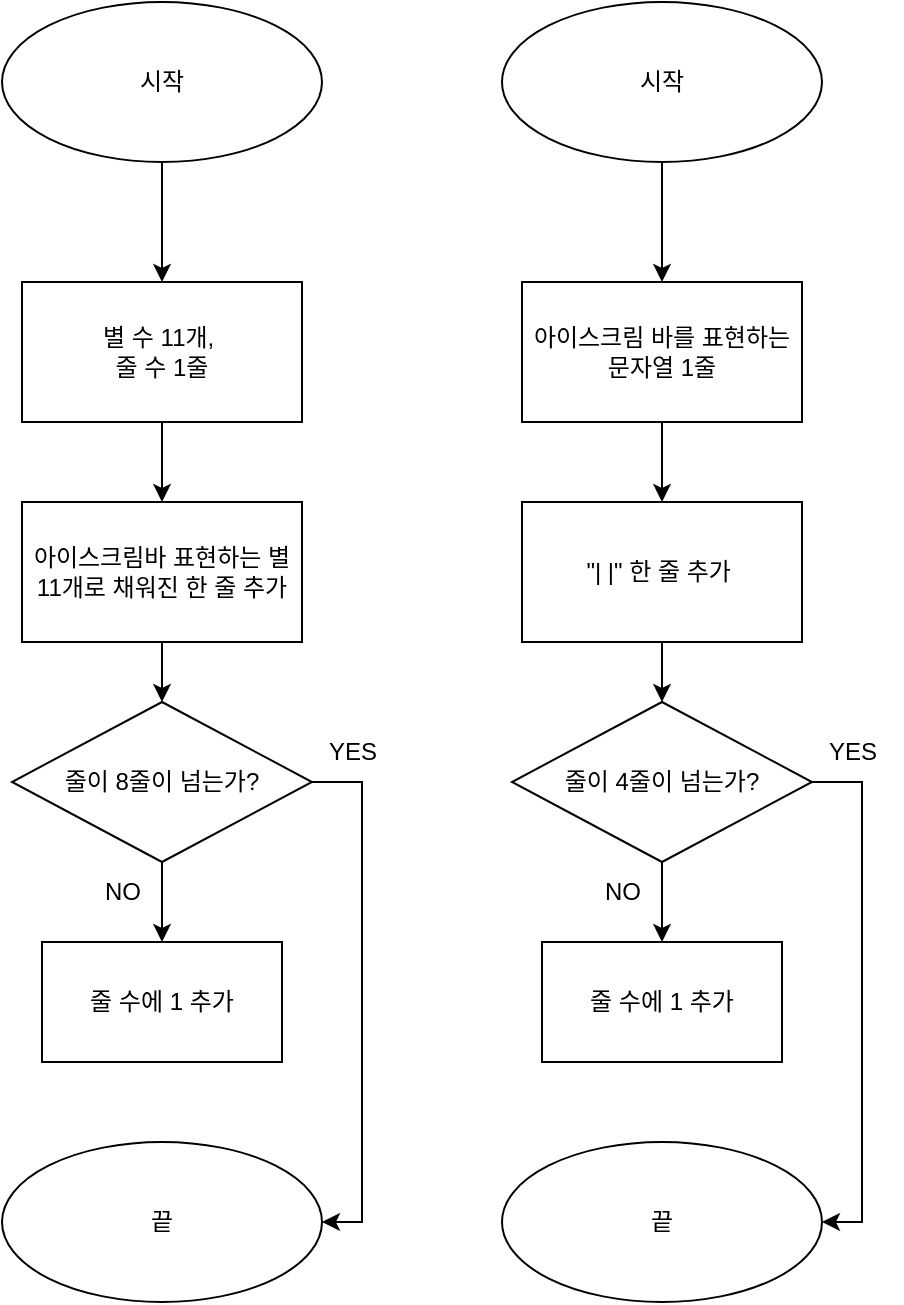 <mxfile version="21.6.8" type="device">
  <diagram name="페이지-1" id="_1uaMSMSwXzbhYDLoaaR">
    <mxGraphModel dx="954" dy="488" grid="1" gridSize="10" guides="1" tooltips="1" connect="1" arrows="1" fold="1" page="1" pageScale="1" pageWidth="827" pageHeight="1169" math="0" shadow="0">
      <root>
        <mxCell id="0" />
        <mxCell id="1" parent="0" />
        <mxCell id="JO1kxoctvzsz9tgUlhMh-1" value="시작" style="ellipse;whiteSpace=wrap;html=1;" vertex="1" parent="1">
          <mxGeometry x="210" y="30" width="160" height="80" as="geometry" />
        </mxCell>
        <mxCell id="JO1kxoctvzsz9tgUlhMh-2" value="" style="endArrow=classic;html=1;rounded=0;exitX=0.5;exitY=1;exitDx=0;exitDy=0;" edge="1" parent="1" source="JO1kxoctvzsz9tgUlhMh-1">
          <mxGeometry width="50" height="50" relative="1" as="geometry">
            <mxPoint x="290" y="120" as="sourcePoint" />
            <mxPoint x="290" y="170" as="targetPoint" />
          </mxGeometry>
        </mxCell>
        <mxCell id="JO1kxoctvzsz9tgUlhMh-6" value="" style="edgeStyle=orthogonalEdgeStyle;rounded=0;orthogonalLoop=1;jettySize=auto;html=1;" edge="1" parent="1" source="JO1kxoctvzsz9tgUlhMh-3" target="JO1kxoctvzsz9tgUlhMh-4">
          <mxGeometry relative="1" as="geometry" />
        </mxCell>
        <mxCell id="JO1kxoctvzsz9tgUlhMh-3" value="별 수 11개,&amp;nbsp;&lt;br&gt;줄 수 1줄" style="rounded=0;whiteSpace=wrap;html=1;" vertex="1" parent="1">
          <mxGeometry x="220" y="170" width="140" height="70" as="geometry" />
        </mxCell>
        <mxCell id="JO1kxoctvzsz9tgUlhMh-11" value="" style="edgeStyle=orthogonalEdgeStyle;rounded=0;orthogonalLoop=1;jettySize=auto;html=1;" edge="1" parent="1" source="JO1kxoctvzsz9tgUlhMh-4" target="JO1kxoctvzsz9tgUlhMh-7">
          <mxGeometry relative="1" as="geometry" />
        </mxCell>
        <mxCell id="JO1kxoctvzsz9tgUlhMh-4" value="아이스크림바 표현하는 별 11개로 채워진 한 줄 추가" style="rounded=0;whiteSpace=wrap;html=1;" vertex="1" parent="1">
          <mxGeometry x="220" y="280" width="140" height="70" as="geometry" />
        </mxCell>
        <mxCell id="JO1kxoctvzsz9tgUlhMh-9" value="" style="edgeStyle=orthogonalEdgeStyle;rounded=0;orthogonalLoop=1;jettySize=auto;html=1;" edge="1" parent="1" source="JO1kxoctvzsz9tgUlhMh-7" target="JO1kxoctvzsz9tgUlhMh-8">
          <mxGeometry relative="1" as="geometry" />
        </mxCell>
        <mxCell id="JO1kxoctvzsz9tgUlhMh-15" style="edgeStyle=orthogonalEdgeStyle;rounded=0;orthogonalLoop=1;jettySize=auto;html=1;entryX=1;entryY=0.5;entryDx=0;entryDy=0;" edge="1" parent="1" source="JO1kxoctvzsz9tgUlhMh-7" target="JO1kxoctvzsz9tgUlhMh-12">
          <mxGeometry relative="1" as="geometry">
            <mxPoint x="430" y="640" as="targetPoint" />
            <Array as="points">
              <mxPoint x="390" y="420" />
              <mxPoint x="390" y="640" />
            </Array>
          </mxGeometry>
        </mxCell>
        <mxCell id="JO1kxoctvzsz9tgUlhMh-7" value="줄이 8줄이 넘는가?" style="rhombus;whiteSpace=wrap;html=1;" vertex="1" parent="1">
          <mxGeometry x="215" y="380" width="150" height="80" as="geometry" />
        </mxCell>
        <mxCell id="JO1kxoctvzsz9tgUlhMh-8" value="줄 수에 1 추가" style="rounded=0;whiteSpace=wrap;html=1;" vertex="1" parent="1">
          <mxGeometry x="230" y="500" width="120" height="60" as="geometry" />
        </mxCell>
        <mxCell id="JO1kxoctvzsz9tgUlhMh-12" value="끝" style="ellipse;whiteSpace=wrap;html=1;" vertex="1" parent="1">
          <mxGeometry x="210" y="600" width="160" height="80" as="geometry" />
        </mxCell>
        <mxCell id="JO1kxoctvzsz9tgUlhMh-14" value="NO" style="text;html=1;align=center;verticalAlign=middle;resizable=0;points=[];autosize=1;strokeColor=none;fillColor=none;" vertex="1" parent="1">
          <mxGeometry x="250" y="460" width="40" height="30" as="geometry" />
        </mxCell>
        <mxCell id="JO1kxoctvzsz9tgUlhMh-16" value="YES" style="text;html=1;align=center;verticalAlign=middle;resizable=0;points=[];autosize=1;strokeColor=none;fillColor=none;" vertex="1" parent="1">
          <mxGeometry x="360" y="390" width="50" height="30" as="geometry" />
        </mxCell>
        <mxCell id="JO1kxoctvzsz9tgUlhMh-17" value="시작" style="ellipse;whiteSpace=wrap;html=1;" vertex="1" parent="1">
          <mxGeometry x="460" y="30" width="160" height="80" as="geometry" />
        </mxCell>
        <mxCell id="JO1kxoctvzsz9tgUlhMh-18" value="" style="endArrow=classic;html=1;rounded=0;exitX=0.5;exitY=1;exitDx=0;exitDy=0;" edge="1" parent="1" source="JO1kxoctvzsz9tgUlhMh-17">
          <mxGeometry width="50" height="50" relative="1" as="geometry">
            <mxPoint x="540" y="120" as="sourcePoint" />
            <mxPoint x="540" y="170" as="targetPoint" />
          </mxGeometry>
        </mxCell>
        <mxCell id="JO1kxoctvzsz9tgUlhMh-19" value="" style="edgeStyle=orthogonalEdgeStyle;rounded=0;orthogonalLoop=1;jettySize=auto;html=1;" edge="1" parent="1" source="JO1kxoctvzsz9tgUlhMh-20" target="JO1kxoctvzsz9tgUlhMh-22">
          <mxGeometry relative="1" as="geometry" />
        </mxCell>
        <mxCell id="JO1kxoctvzsz9tgUlhMh-20" value="아이스크림 바를 표현하는 문자열 1줄" style="rounded=0;whiteSpace=wrap;html=1;" vertex="1" parent="1">
          <mxGeometry x="470" y="170" width="140" height="70" as="geometry" />
        </mxCell>
        <mxCell id="JO1kxoctvzsz9tgUlhMh-21" value="" style="edgeStyle=orthogonalEdgeStyle;rounded=0;orthogonalLoop=1;jettySize=auto;html=1;" edge="1" parent="1" source="JO1kxoctvzsz9tgUlhMh-22" target="JO1kxoctvzsz9tgUlhMh-25">
          <mxGeometry relative="1" as="geometry" />
        </mxCell>
        <mxCell id="JO1kxoctvzsz9tgUlhMh-22" value="&quot;| |&quot; 한 줄 추가&amp;nbsp;" style="rounded=0;whiteSpace=wrap;html=1;" vertex="1" parent="1">
          <mxGeometry x="470" y="280" width="140" height="70" as="geometry" />
        </mxCell>
        <mxCell id="JO1kxoctvzsz9tgUlhMh-23" value="" style="edgeStyle=orthogonalEdgeStyle;rounded=0;orthogonalLoop=1;jettySize=auto;html=1;" edge="1" parent="1" source="JO1kxoctvzsz9tgUlhMh-25" target="JO1kxoctvzsz9tgUlhMh-26">
          <mxGeometry relative="1" as="geometry" />
        </mxCell>
        <mxCell id="JO1kxoctvzsz9tgUlhMh-24" style="edgeStyle=orthogonalEdgeStyle;rounded=0;orthogonalLoop=1;jettySize=auto;html=1;entryX=1;entryY=0.5;entryDx=0;entryDy=0;" edge="1" parent="1" source="JO1kxoctvzsz9tgUlhMh-25" target="JO1kxoctvzsz9tgUlhMh-27">
          <mxGeometry relative="1" as="geometry">
            <mxPoint x="680" y="640" as="targetPoint" />
            <Array as="points">
              <mxPoint x="640" y="420" />
              <mxPoint x="640" y="640" />
            </Array>
          </mxGeometry>
        </mxCell>
        <mxCell id="JO1kxoctvzsz9tgUlhMh-25" value="줄이 4줄이 넘는가?" style="rhombus;whiteSpace=wrap;html=1;" vertex="1" parent="1">
          <mxGeometry x="465" y="380" width="150" height="80" as="geometry" />
        </mxCell>
        <mxCell id="JO1kxoctvzsz9tgUlhMh-26" value="줄 수에 1 추가" style="rounded=0;whiteSpace=wrap;html=1;" vertex="1" parent="1">
          <mxGeometry x="480" y="500" width="120" height="60" as="geometry" />
        </mxCell>
        <mxCell id="JO1kxoctvzsz9tgUlhMh-27" value="끝" style="ellipse;whiteSpace=wrap;html=1;" vertex="1" parent="1">
          <mxGeometry x="460" y="600" width="160" height="80" as="geometry" />
        </mxCell>
        <mxCell id="JO1kxoctvzsz9tgUlhMh-28" value="NO" style="text;html=1;align=center;verticalAlign=middle;resizable=0;points=[];autosize=1;strokeColor=none;fillColor=none;" vertex="1" parent="1">
          <mxGeometry x="500" y="460" width="40" height="30" as="geometry" />
        </mxCell>
        <mxCell id="JO1kxoctvzsz9tgUlhMh-29" value="YES" style="text;html=1;align=center;verticalAlign=middle;resizable=0;points=[];autosize=1;strokeColor=none;fillColor=none;" vertex="1" parent="1">
          <mxGeometry x="610" y="390" width="50" height="30" as="geometry" />
        </mxCell>
      </root>
    </mxGraphModel>
  </diagram>
</mxfile>
